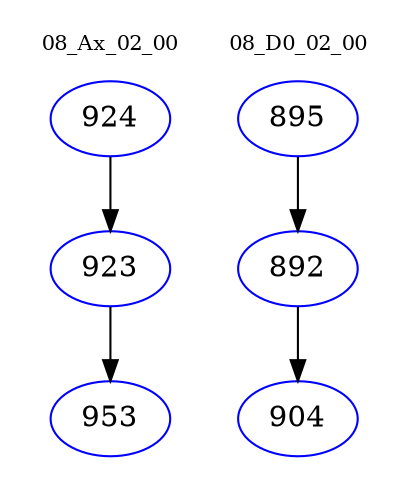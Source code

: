 digraph{
subgraph cluster_0 {
color = white
label = "08_Ax_02_00";
fontsize=10;
T0_924 [label="924", color="blue"]
T0_924 -> T0_923 [color="black"]
T0_923 [label="923", color="blue"]
T0_923 -> T0_953 [color="black"]
T0_953 [label="953", color="blue"]
}
subgraph cluster_1 {
color = white
label = "08_D0_02_00";
fontsize=10;
T1_895 [label="895", color="blue"]
T1_895 -> T1_892 [color="black"]
T1_892 [label="892", color="blue"]
T1_892 -> T1_904 [color="black"]
T1_904 [label="904", color="blue"]
}
}
